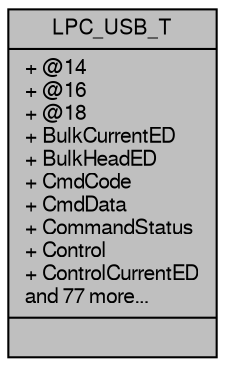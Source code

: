 digraph "LPC_USB_T"
{
  edge [fontname="FreeSans",fontsize="10",labelfontname="FreeSans",labelfontsize="10"];
  node [fontname="FreeSans",fontsize="10",shape=record];
  Node1 [label="{LPC_USB_T\n|+ @14\l+ @16\l+ @18\l+ BulkCurrentED\l+ BulkHeadED\l+ CmdCode\l+ CmdData\l+ CommandStatus\l+ Control\l+ ControlCurrentED\land 77 more...\l|}",height=0.2,width=0.4,color="black", fillcolor="grey75", style="filled", fontcolor="black"];
}
